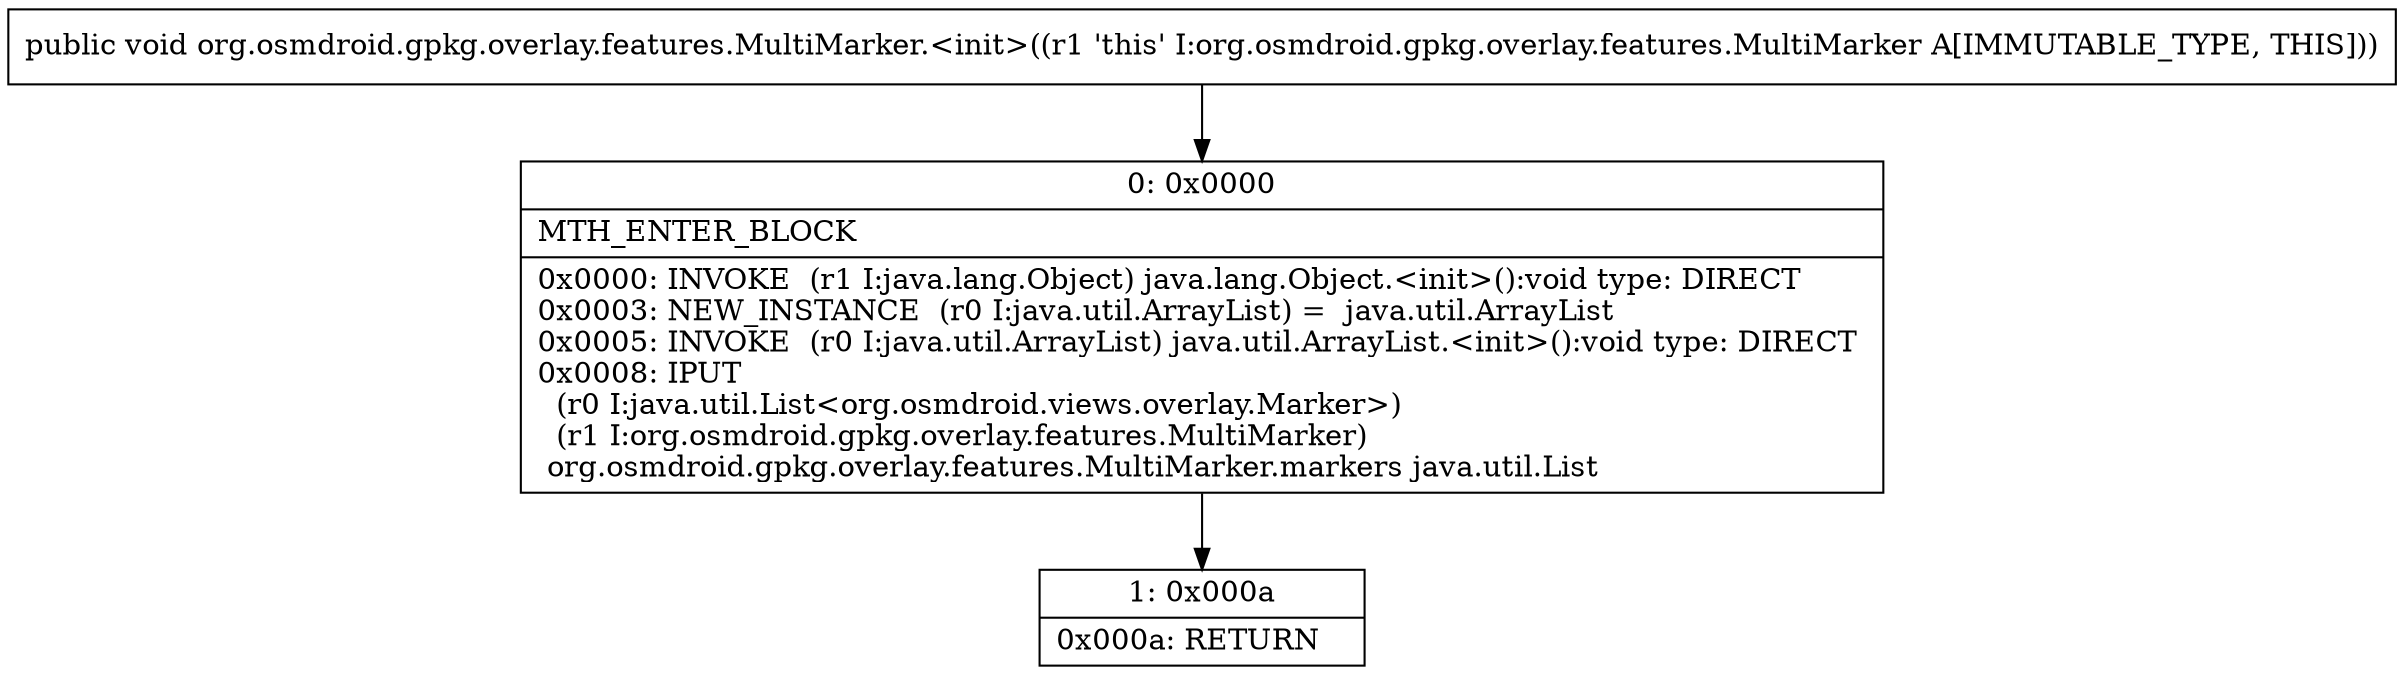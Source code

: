 digraph "CFG fororg.osmdroid.gpkg.overlay.features.MultiMarker.\<init\>()V" {
Node_0 [shape=record,label="{0\:\ 0x0000|MTH_ENTER_BLOCK\l|0x0000: INVOKE  (r1 I:java.lang.Object) java.lang.Object.\<init\>():void type: DIRECT \l0x0003: NEW_INSTANCE  (r0 I:java.util.ArrayList) =  java.util.ArrayList \l0x0005: INVOKE  (r0 I:java.util.ArrayList) java.util.ArrayList.\<init\>():void type: DIRECT \l0x0008: IPUT  \l  (r0 I:java.util.List\<org.osmdroid.views.overlay.Marker\>)\l  (r1 I:org.osmdroid.gpkg.overlay.features.MultiMarker)\l org.osmdroid.gpkg.overlay.features.MultiMarker.markers java.util.List \l}"];
Node_1 [shape=record,label="{1\:\ 0x000a|0x000a: RETURN   \l}"];
MethodNode[shape=record,label="{public void org.osmdroid.gpkg.overlay.features.MultiMarker.\<init\>((r1 'this' I:org.osmdroid.gpkg.overlay.features.MultiMarker A[IMMUTABLE_TYPE, THIS])) }"];
MethodNode -> Node_0;
Node_0 -> Node_1;
}

